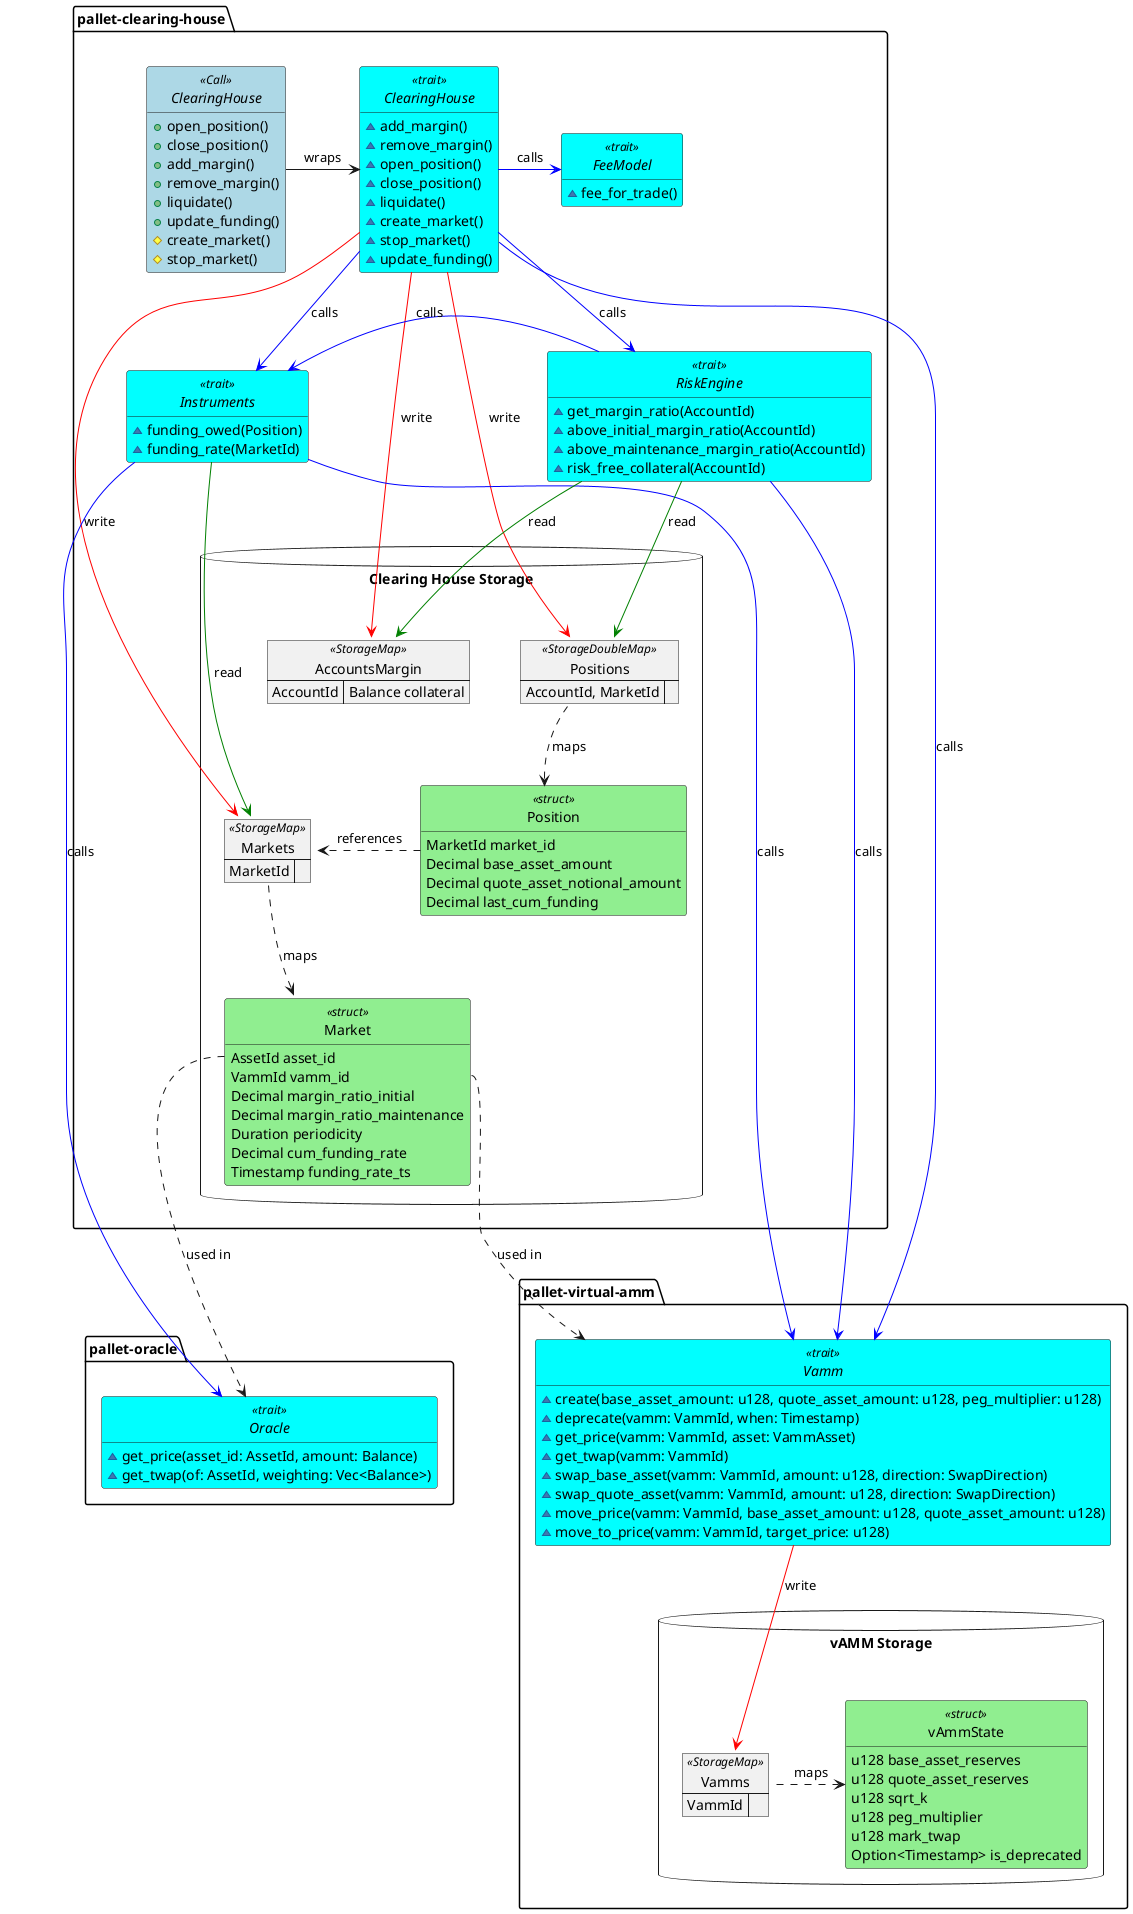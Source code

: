 @startuml clearing-house

<style>
.struct {
    BackgroundColor LightGreen
}
.Call {
    BackgroundColor LightBlue
}
.trait {
    BackgroundColor Cyan
}
</style>

package "pallet-clearing-house" {
    interface ClearingHouse <<Call>> {
        + open_position()
        + close_position()
        + add_margin()
        + remove_margin()
        + liquidate()
        + update_funding()
        # create_market()
        # stop_market()
    }

    interface "ClearingHouse" as CH <<trait>> {
        ~ add_margin()
        ~ remove_margin()
        ~ open_position()
        ~ close_position()
        ~ liquidate()
        ~ create_market()
        ~ stop_market()
        ~ update_funding()
    }
    
    interface "RiskEngine" as RETrait <<trait>> {
        ~ get_margin_ratio(AccountId)
        ~ above_initial_margin_ratio(AccountId)
        ~ above_maintenance_margin_ratio(AccountId)
        ~ risk_free_collateral(AccountId)
        '~ get_free_collateral()
    }
    
    interface "Instruments" as ITrait <<trait>> {
        ~ funding_owed(Position)
        ~ funding_rate(MarketId)
    }

    interface "FeeModel" as FTrait <<trait>> {
        ~ fee_for_trade()
    }

    database "Clearing House Storage" {
        map "AccountsMargin" as MarginAccounts <<StorageMap>> {
            AccountId => Balance collateral
        }

        map Positions <<StorageDoubleMap>> {
            AccountId, MarketId =>
        }

        map Markets <<StorageMap>> {
            MarketId =>
        }

        class Position <<struct>> {
            MarketId market_id
            Decimal base_asset_amount
            Decimal quote_asset_notional_amount
            Decimal last_cum_funding
        }

        class Market <<struct>> {
            AssetId asset_id
            VammId vamm_id
            Decimal margin_ratio_initial
            Decimal margin_ratio_maintenance
            Duration periodicity
            Decimal cum_funding_rate
            Timestamp funding_rate_ts
        }
    }
}

package "pallet-virtual-amm" {
    interface "Vamm" as vAmm <<trait>> {
        ~ create(base_asset_amount: u128, quote_asset_amount: u128, peg_multiplier: u128)
        ~ deprecate(vamm: VammId, when: Timestamp)
        ~ get_price(vamm: VammId, asset: VammAsset)
        ~ get_twap(vamm: VammId)
        ~ swap_base_asset(vamm: VammId, amount: u128, direction: SwapDirection)
        ~ swap_quote_asset(vamm: VammId, amount: u128, direction: SwapDirection)
        ~ move_price(vamm: VammId, base_asset_amount: u128, quote_asset_amount: u128)
        ~ move_to_price(vamm: VammId, target_price: u128)
    }
    database "vAMM Storage" {
        map "Vamms" as vAmms <<StorageMap>> {
            VammId =>
        }
        class vAmmState <<struct>> {
            u128 base_asset_reserves
            u128 quote_asset_reserves
            u128 sqrt_k
            u128 peg_multiplier
            u128 mark_twap
            Option<Timestamp> is_deprecated
        }
    }
}

package "pallet-oracle" {
    interface Oracle <<trait>> {
        ~get_price(asset_id: AssetId, amount: Balance)
        ~get_twap(of: AssetId, weighting: Vec<Balance>)
    }
}

hide empty members
hide circle

'================== Storage relationships
Markets ..down> Market : maps
Market::vamm_id ..> vAmm : used in
Market::asset_id ..> Oracle : used in

Positions ..down> Position: maps
Position ..right> Markets : references

'================== Control flow relationships             
ClearingHouse -> CH : wraps

CH -[#blue]-> ITrait : calls

'add_margin
'remove_margin
CH -[#red]-> MarginAccounts : write

'create_market
'stop_market
CH -[#red]-> Markets : write

'remove_margin
CH -[#blue]-> RETrait : calls

'open_position
'close_position
'liquidate
CH -[#red]-> Positions : write
CH -[#blue]right> FTrait : calls

'open_position
'close_position
CH -[#blue]-> vAmm : calls

'update_funding
ITrait -[#green]-> Markets : read
ITrait -[#blue]-> Oracle : calls
ITrait -[#blue]-> vAmm : calls

'get_margin_ratio
RETrait -[#green]-> MarginAccounts : read
RETrait -[#green]-> Positions : read
RETrait -left[#blue]> ITrait : calls
RETrait -[#blue]-> vAmm : calls

'vAMM
vAmm -down[#red]-> vAmms : write
vAmms ..right> vAmmState : maps

@enduml
